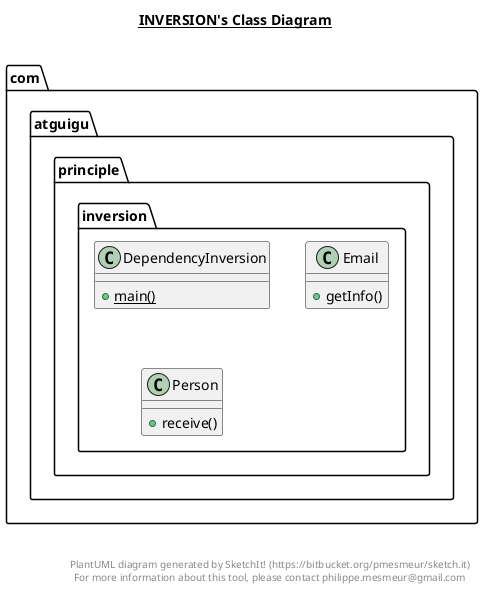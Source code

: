 @startuml

title __INVERSION's Class Diagram__\n

  namespace com.atguigu.principle.inversion {
    class com.atguigu.principle.inversion.DependencyInversion {
        {static} + main()
    }
  }
  

  namespace com.atguigu.principle.inversion {
    class com.atguigu.principle.inversion.Email {
        + getInfo()
    }
  }
  

  namespace com.atguigu.principle.inversion {
    class com.atguigu.principle.inversion.Person {
        + receive()
    }
  }
  



right footer


PlantUML diagram generated by SketchIt! (https://bitbucket.org/pmesmeur/sketch.it)
For more information about this tool, please contact philippe.mesmeur@gmail.com
endfooter

@enduml
